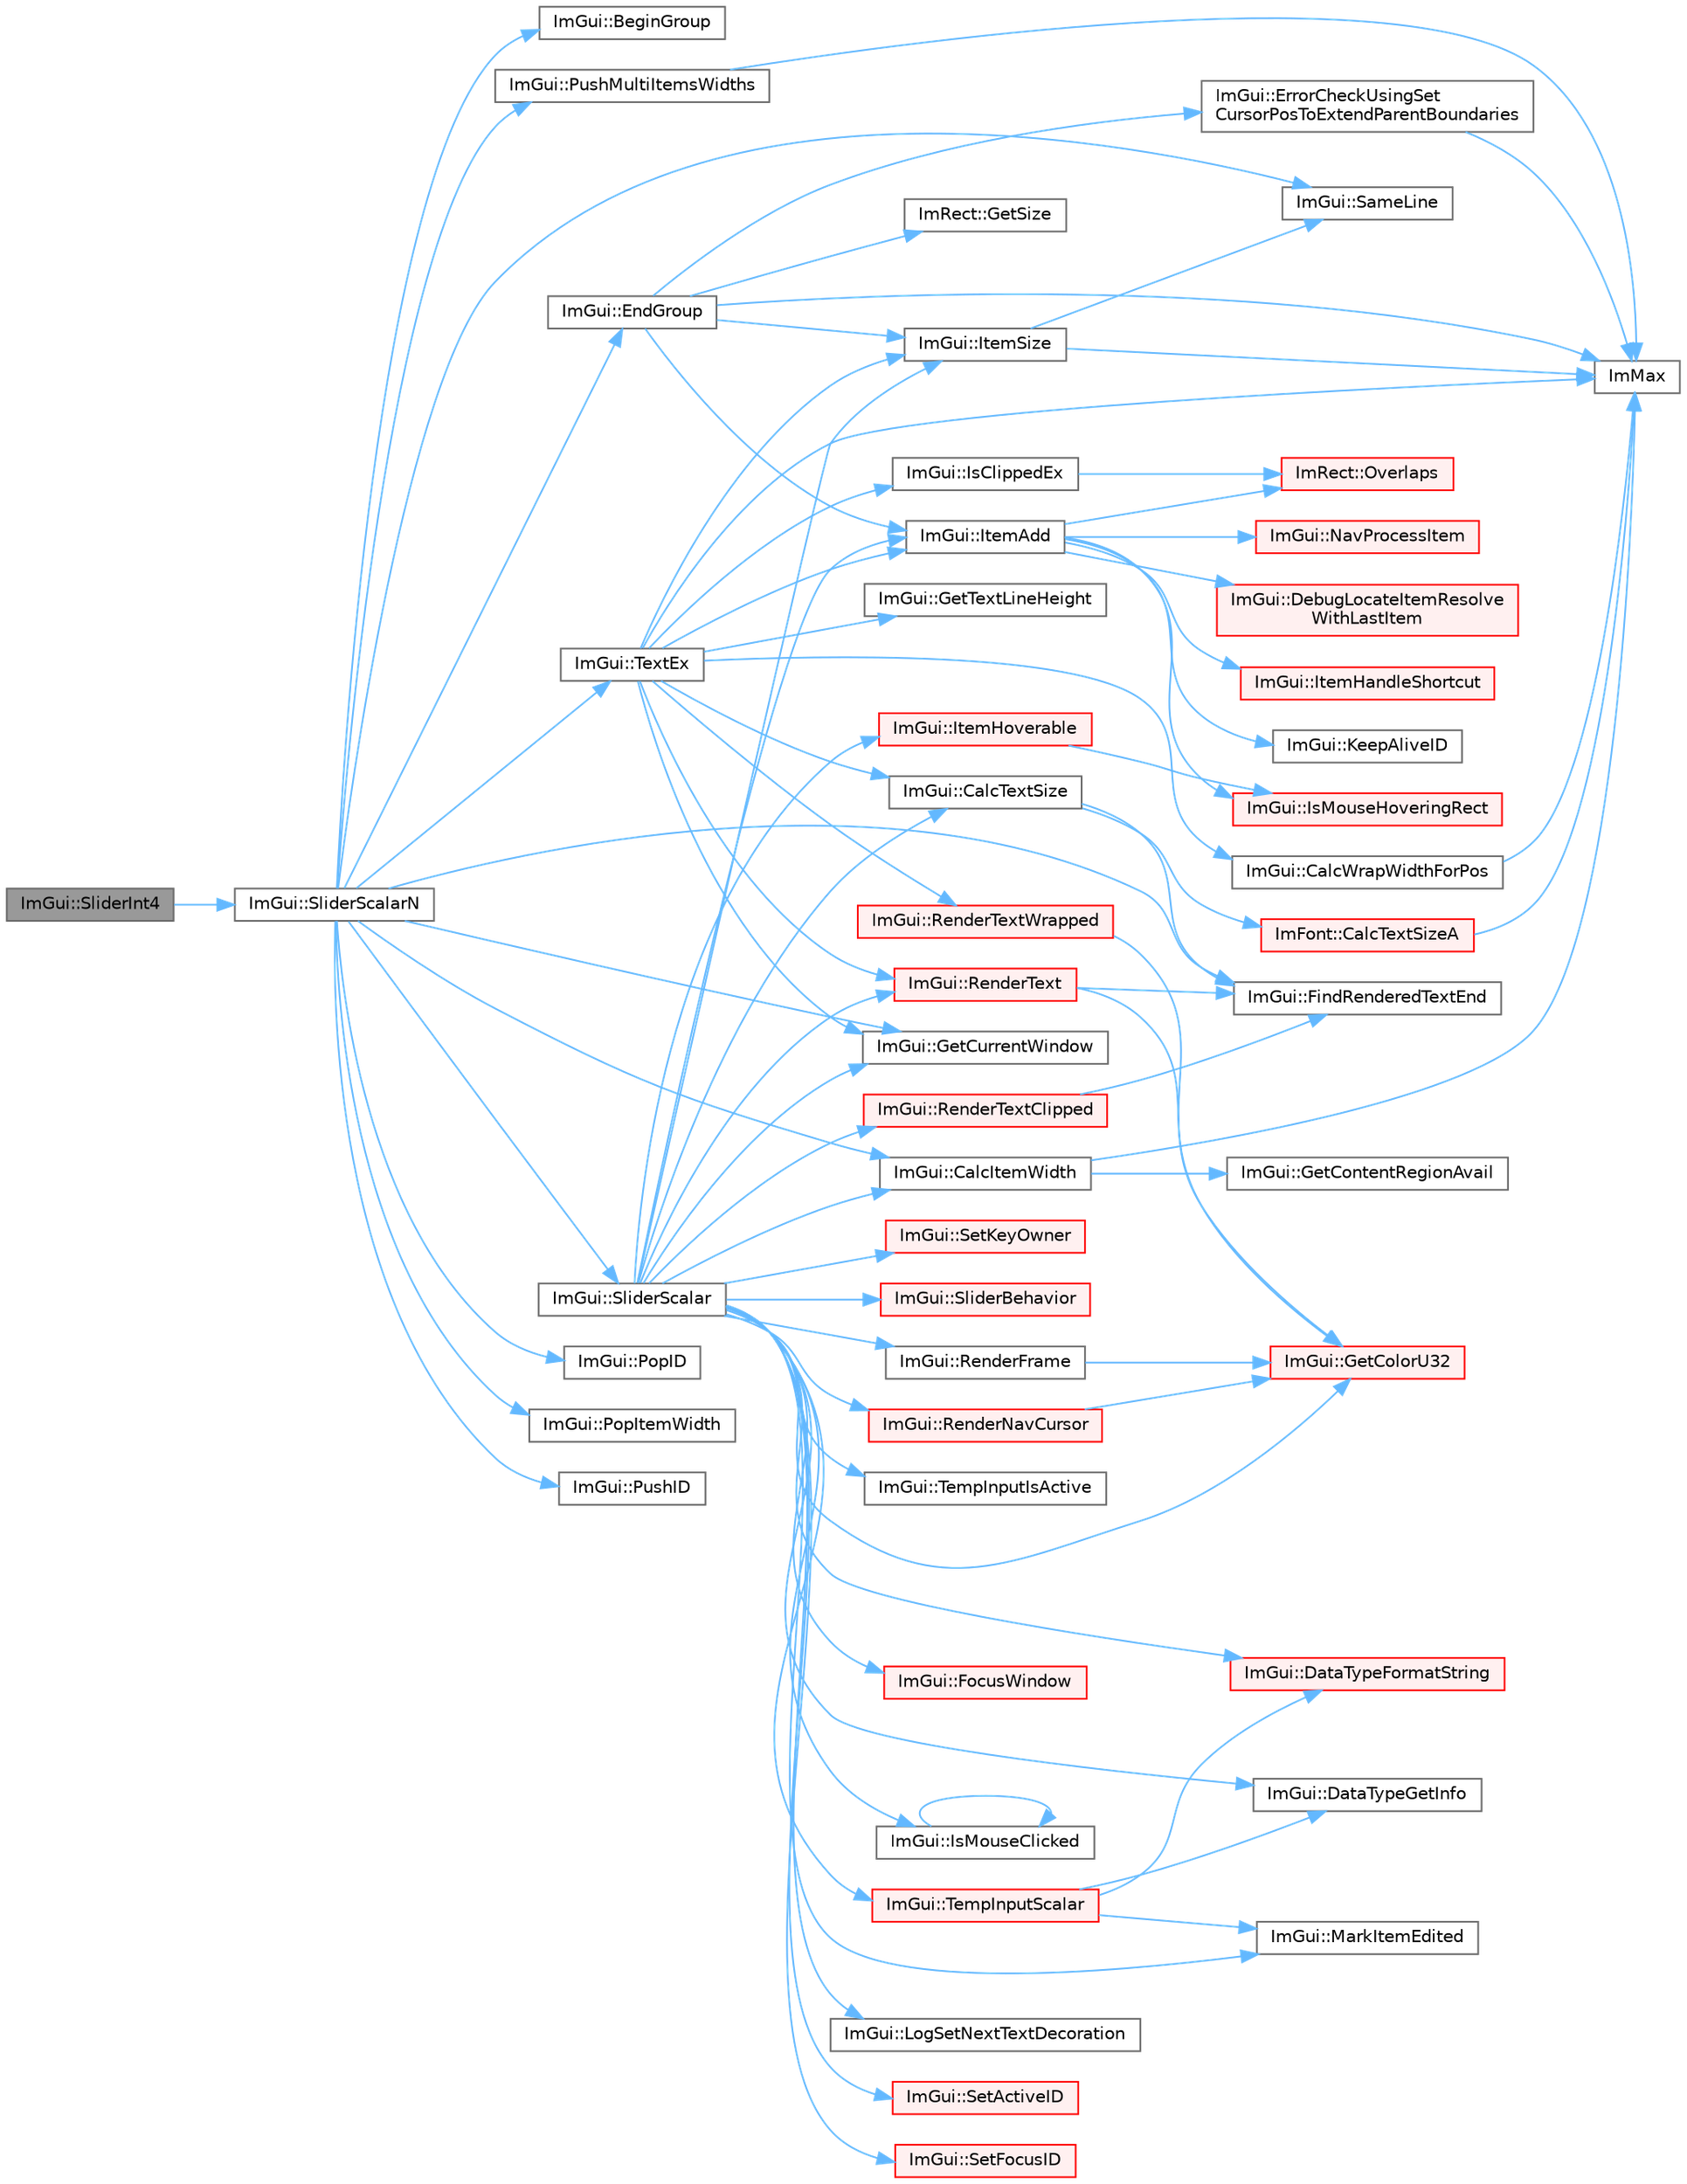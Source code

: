 digraph "ImGui::SliderInt4"
{
 // LATEX_PDF_SIZE
  bgcolor="transparent";
  edge [fontname=Helvetica,fontsize=10,labelfontname=Helvetica,labelfontsize=10];
  node [fontname=Helvetica,fontsize=10,shape=box,height=0.2,width=0.4];
  rankdir="LR";
  Node1 [id="Node000001",label="ImGui::SliderInt4",height=0.2,width=0.4,color="gray40", fillcolor="grey60", style="filled", fontcolor="black",tooltip=" "];
  Node1 -> Node2 [id="edge80_Node000001_Node000002",color="steelblue1",style="solid",tooltip=" "];
  Node2 [id="Node000002",label="ImGui::SliderScalarN",height=0.2,width=0.4,color="grey40", fillcolor="white", style="filled",URL="$namespace_im_gui.html#a64031a4ad000695c1e1d3f42792f4bb4",tooltip=" "];
  Node2 -> Node3 [id="edge81_Node000002_Node000003",color="steelblue1",style="solid",tooltip=" "];
  Node3 [id="Node000003",label="ImGui::BeginGroup",height=0.2,width=0.4,color="grey40", fillcolor="white", style="filled",URL="$namespace_im_gui.html#a42407e196b7ed2a8755bff28aae9805f",tooltip=" "];
  Node2 -> Node4 [id="edge82_Node000002_Node000004",color="steelblue1",style="solid",tooltip=" "];
  Node4 [id="Node000004",label="ImGui::CalcItemWidth",height=0.2,width=0.4,color="grey40", fillcolor="white", style="filled",URL="$namespace_im_gui.html#ab3b3ba92ebd8bca4a552dd93321a1994",tooltip=" "];
  Node4 -> Node5 [id="edge83_Node000004_Node000005",color="steelblue1",style="solid",tooltip=" "];
  Node5 [id="Node000005",label="ImGui::GetContentRegionAvail",height=0.2,width=0.4,color="grey40", fillcolor="white", style="filled",URL="$namespace_im_gui.html#a410c8e19b2fea8b52746ca11b3930301",tooltip=" "];
  Node4 -> Node6 [id="edge84_Node000004_Node000006",color="steelblue1",style="solid",tooltip=" "];
  Node6 [id="Node000006",label="ImMax",height=0.2,width=0.4,color="grey40", fillcolor="white", style="filled",URL="$imgui__internal_8h.html#a7667efd95147d0422f140917c71a9226",tooltip=" "];
  Node2 -> Node7 [id="edge85_Node000002_Node000007",color="steelblue1",style="solid",tooltip=" "];
  Node7 [id="Node000007",label="ImGui::EndGroup",height=0.2,width=0.4,color="grey40", fillcolor="white", style="filled",URL="$namespace_im_gui.html#a05fc97fc64f28a55486087f503d9a622",tooltip=" "];
  Node7 -> Node8 [id="edge86_Node000007_Node000008",color="steelblue1",style="solid",tooltip=" "];
  Node8 [id="Node000008",label="ImGui::ErrorCheckUsingSet\lCursorPosToExtendParentBoundaries",height=0.2,width=0.4,color="grey40", fillcolor="white", style="filled",URL="$namespace_im_gui.html#ad5832500c14abd9e76e376b82701385b",tooltip=" "];
  Node8 -> Node6 [id="edge87_Node000008_Node000006",color="steelblue1",style="solid",tooltip=" "];
  Node7 -> Node9 [id="edge88_Node000007_Node000009",color="steelblue1",style="solid",tooltip=" "];
  Node9 [id="Node000009",label="ImRect::GetSize",height=0.2,width=0.4,color="grey40", fillcolor="white", style="filled",URL="$struct_im_rect.html#ae459d9c50003058cfb34519a571aaf33",tooltip=" "];
  Node7 -> Node6 [id="edge89_Node000007_Node000006",color="steelblue1",style="solid",tooltip=" "];
  Node7 -> Node10 [id="edge90_Node000007_Node000010",color="steelblue1",style="solid",tooltip=" "];
  Node10 [id="Node000010",label="ImGui::ItemAdd",height=0.2,width=0.4,color="grey40", fillcolor="white", style="filled",URL="$namespace_im_gui.html#a0c2ccafc8d403c02a6590ac21157b9ac",tooltip=" "];
  Node10 -> Node11 [id="edge91_Node000010_Node000011",color="steelblue1",style="solid",tooltip=" "];
  Node11 [id="Node000011",label="ImGui::DebugLocateItemResolve\lWithLastItem",height=0.2,width=0.4,color="red", fillcolor="#FFF0F0", style="filled",URL="$namespace_im_gui.html#ae8ab0d7dfc90af8e82db3ed9e7829219",tooltip=" "];
  Node10 -> Node35 [id="edge92_Node000010_Node000035",color="steelblue1",style="solid",tooltip=" "];
  Node35 [id="Node000035",label="ImGui::IsMouseHoveringRect",height=0.2,width=0.4,color="red", fillcolor="#FFF0F0", style="filled",URL="$namespace_im_gui.html#ae0b8ea0e06c457316d6aed6c5b2a1c25",tooltip=" "];
  Node10 -> Node39 [id="edge93_Node000010_Node000039",color="steelblue1",style="solid",tooltip=" "];
  Node39 [id="Node000039",label="ImGui::ItemHandleShortcut",height=0.2,width=0.4,color="red", fillcolor="#FFF0F0", style="filled",URL="$namespace_im_gui.html#a338deb537666a886cf3ece08c07e9fa9",tooltip=" "];
  Node10 -> Node42 [id="edge94_Node000010_Node000042",color="steelblue1",style="solid",tooltip=" "];
  Node42 [id="Node000042",label="ImGui::KeepAliveID",height=0.2,width=0.4,color="grey40", fillcolor="white", style="filled",URL="$namespace_im_gui.html#a85a245c78a9f7c351636bdad6e60c488",tooltip=" "];
  Node10 -> Node43 [id="edge95_Node000010_Node000043",color="steelblue1",style="solid",tooltip=" "];
  Node43 [id="Node000043",label="ImGui::NavProcessItem",height=0.2,width=0.4,color="red", fillcolor="#FFF0F0", style="filled",URL="$namespace_im_gui.html#aa217c2f0448788f3c064bf828a8f9d8f",tooltip=" "];
  Node10 -> Node73 [id="edge96_Node000010_Node000073",color="steelblue1",style="solid",tooltip=" "];
  Node73 [id="Node000073",label="ImRect::Overlaps",height=0.2,width=0.4,color="red", fillcolor="#FFF0F0", style="filled",URL="$struct_im_rect.html#a0af3bade3781e5e7c6afdf71ccfb0d43",tooltip=" "];
  Node7 -> Node74 [id="edge97_Node000007_Node000074",color="steelblue1",style="solid",tooltip=" "];
  Node74 [id="Node000074",label="ImGui::ItemSize",height=0.2,width=0.4,color="grey40", fillcolor="white", style="filled",URL="$namespace_im_gui.html#a4b5818a652d943ea54e0cec9fb3943d7",tooltip=" "];
  Node74 -> Node6 [id="edge98_Node000074_Node000006",color="steelblue1",style="solid",tooltip=" "];
  Node74 -> Node75 [id="edge99_Node000074_Node000075",color="steelblue1",style="solid",tooltip=" "];
  Node75 [id="Node000075",label="ImGui::SameLine",height=0.2,width=0.4,color="grey40", fillcolor="white", style="filled",URL="$namespace_im_gui.html#addd433eb3aae59119e341e80db474f66",tooltip=" "];
  Node2 -> Node62 [id="edge100_Node000002_Node000062",color="steelblue1",style="solid",tooltip=" "];
  Node62 [id="Node000062",label="ImGui::FindRenderedTextEnd",height=0.2,width=0.4,color="grey40", fillcolor="white", style="filled",URL="$namespace_im_gui.html#a7671e1dbc803a31b06081b52a771d83f",tooltip=" "];
  Node2 -> Node76 [id="edge101_Node000002_Node000076",color="steelblue1",style="solid",tooltip=" "];
  Node76 [id="Node000076",label="ImGui::GetCurrentWindow",height=0.2,width=0.4,color="grey40", fillcolor="white", style="filled",URL="$namespace_im_gui.html#ac452417b5004ca16a814a72cff153526",tooltip=" "];
  Node2 -> Node77 [id="edge102_Node000002_Node000077",color="steelblue1",style="solid",tooltip=" "];
  Node77 [id="Node000077",label="ImGui::PopID",height=0.2,width=0.4,color="grey40", fillcolor="white", style="filled",URL="$namespace_im_gui.html#aba0b2d8f890a5d435ae43d0c4a2d4dd1",tooltip=" "];
  Node2 -> Node78 [id="edge103_Node000002_Node000078",color="steelblue1",style="solid",tooltip=" "];
  Node78 [id="Node000078",label="ImGui::PopItemWidth",height=0.2,width=0.4,color="grey40", fillcolor="white", style="filled",URL="$namespace_im_gui.html#ad29a3fc0cb5dfc7f9fc7224512ce90bf",tooltip=" "];
  Node2 -> Node79 [id="edge104_Node000002_Node000079",color="steelblue1",style="solid",tooltip=" "];
  Node79 [id="Node000079",label="ImGui::PushID",height=0.2,width=0.4,color="grey40", fillcolor="white", style="filled",URL="$namespace_im_gui.html#a27a8533605dc5b8cabf161bf7715bbde",tooltip=" "];
  Node2 -> Node80 [id="edge105_Node000002_Node000080",color="steelblue1",style="solid",tooltip=" "];
  Node80 [id="Node000080",label="ImGui::PushMultiItemsWidths",height=0.2,width=0.4,color="grey40", fillcolor="white", style="filled",URL="$namespace_im_gui.html#a6ec35a6af1a0bbe454d79c2c63b030cc",tooltip=" "];
  Node80 -> Node6 [id="edge106_Node000080_Node000006",color="steelblue1",style="solid",tooltip=" "];
  Node2 -> Node75 [id="edge107_Node000002_Node000075",color="steelblue1",style="solid",tooltip=" "];
  Node2 -> Node81 [id="edge108_Node000002_Node000081",color="steelblue1",style="solid",tooltip=" "];
  Node81 [id="Node000081",label="ImGui::SliderScalar",height=0.2,width=0.4,color="grey40", fillcolor="white", style="filled",URL="$namespace_im_gui.html#afdd7faa9a69f75b8d674cdc207441bea",tooltip=" "];
  Node81 -> Node4 [id="edge109_Node000081_Node000004",color="steelblue1",style="solid",tooltip=" "];
  Node81 -> Node55 [id="edge110_Node000081_Node000055",color="steelblue1",style="solid",tooltip=" "];
  Node55 [id="Node000055",label="ImGui::CalcTextSize",height=0.2,width=0.4,color="grey40", fillcolor="white", style="filled",URL="$namespace_im_gui.html#a848b9db6cc4a186751c0ecebcaadc33b",tooltip=" "];
  Node55 -> Node56 [id="edge111_Node000055_Node000056",color="steelblue1",style="solid",tooltip=" "];
  Node56 [id="Node000056",label="ImFont::CalcTextSizeA",height=0.2,width=0.4,color="red", fillcolor="#FFF0F0", style="filled",URL="$struct_im_font.html#a418146c00c3dee351a411b952cce5175",tooltip=" "];
  Node56 -> Node6 [id="edge112_Node000056_Node000006",color="steelblue1",style="solid",tooltip=" "];
  Node55 -> Node62 [id="edge113_Node000055_Node000062",color="steelblue1",style="solid",tooltip=" "];
  Node81 -> Node82 [id="edge114_Node000081_Node000082",color="steelblue1",style="solid",tooltip=" "];
  Node82 [id="Node000082",label="ImGui::DataTypeFormatString",height=0.2,width=0.4,color="red", fillcolor="#FFF0F0", style="filled",URL="$namespace_im_gui.html#a5fda8e22d0e4721940aefcb7232b1f82",tooltip=" "];
  Node81 -> Node83 [id="edge115_Node000081_Node000083",color="steelblue1",style="solid",tooltip=" "];
  Node83 [id="Node000083",label="ImGui::DataTypeGetInfo",height=0.2,width=0.4,color="grey40", fillcolor="white", style="filled",URL="$namespace_im_gui.html#a5b25ed1443e5a28d5a5725892e896578",tooltip=" "];
  Node81 -> Node84 [id="edge116_Node000081_Node000084",color="steelblue1",style="solid",tooltip=" "];
  Node84 [id="Node000084",label="ImGui::FocusWindow",height=0.2,width=0.4,color="red", fillcolor="#FFF0F0", style="filled",URL="$namespace_im_gui.html#a27aa6f2f3aa11778c6d023b1b223f262",tooltip=" "];
  Node81 -> Node101 [id="edge117_Node000081_Node000101",color="steelblue1",style="solid",tooltip=" "];
  Node101 [id="Node000101",label="ImGui::GetColorU32",height=0.2,width=0.4,color="red", fillcolor="#FFF0F0", style="filled",URL="$namespace_im_gui.html#a0de2d9bd347d9866511eb8d014e62556",tooltip=" "];
  Node81 -> Node76 [id="edge118_Node000081_Node000076",color="steelblue1",style="solid",tooltip=" "];
  Node81 -> Node103 [id="edge119_Node000081_Node000103",color="steelblue1",style="solid",tooltip=" "];
  Node103 [id="Node000103",label="ImGui::IsMouseClicked",height=0.2,width=0.4,color="grey40", fillcolor="white", style="filled",URL="$namespace_im_gui.html#a2d430db9485d0b3d86d51d5436225495",tooltip=" "];
  Node103 -> Node103 [id="edge120_Node000103_Node000103",color="steelblue1",style="solid",tooltip=" "];
  Node81 -> Node10 [id="edge121_Node000081_Node000010",color="steelblue1",style="solid",tooltip=" "];
  Node81 -> Node104 [id="edge122_Node000081_Node000104",color="steelblue1",style="solid",tooltip=" "];
  Node104 [id="Node000104",label="ImGui::ItemHoverable",height=0.2,width=0.4,color="red", fillcolor="#FFF0F0", style="filled",URL="$namespace_im_gui.html#a1d7304e335dbe35c4d97b67854111ed2",tooltip=" "];
  Node104 -> Node35 [id="edge123_Node000104_Node000035",color="steelblue1",style="solid",tooltip=" "];
  Node81 -> Node74 [id="edge124_Node000081_Node000074",color="steelblue1",style="solid",tooltip=" "];
  Node81 -> Node266 [id="edge125_Node000081_Node000266",color="steelblue1",style="solid",tooltip=" "];
  Node266 [id="Node000266",label="ImGui::LogSetNextTextDecoration",height=0.2,width=0.4,color="grey40", fillcolor="white", style="filled",URL="$namespace_im_gui.html#a66bc1e61bff5f2170bcd2d7d071eaa22",tooltip=" "];
  Node81 -> Node288 [id="edge126_Node000081_Node000288",color="steelblue1",style="solid",tooltip=" "];
  Node288 [id="Node000288",label="ImGui::MarkItemEdited",height=0.2,width=0.4,color="grey40", fillcolor="white", style="filled",URL="$namespace_im_gui.html#a83036681a36fbee2d35b5b57a1ef72e6",tooltip=" "];
  Node81 -> Node233 [id="edge127_Node000081_Node000233",color="steelblue1",style="solid",tooltip=" "];
  Node233 [id="Node000233",label="ImGui::RenderFrame",height=0.2,width=0.4,color="grey40", fillcolor="white", style="filled",URL="$namespace_im_gui.html#a6eb97ff501764c37df4ffd99ebadeba7",tooltip=" "];
  Node233 -> Node101 [id="edge128_Node000233_Node000101",color="steelblue1",style="solid",tooltip=" "];
  Node81 -> Node234 [id="edge129_Node000081_Node000234",color="steelblue1",style="solid",tooltip=" "];
  Node234 [id="Node000234",label="ImGui::RenderNavCursor",height=0.2,width=0.4,color="red", fillcolor="#FFF0F0", style="filled",URL="$namespace_im_gui.html#a2722dcfe26c7f6e8cd522102ef5b7df2",tooltip=" "];
  Node234 -> Node101 [id="edge130_Node000234_Node000101",color="steelblue1",style="solid",tooltip=" "];
  Node81 -> Node276 [id="edge131_Node000081_Node000276",color="steelblue1",style="solid",tooltip=" "];
  Node276 [id="Node000276",label="ImGui::RenderText",height=0.2,width=0.4,color="red", fillcolor="#FFF0F0", style="filled",URL="$namespace_im_gui.html#a9971ce57f2a288ac3a12df886c5550d1",tooltip=" "];
  Node276 -> Node62 [id="edge132_Node000276_Node000062",color="steelblue1",style="solid",tooltip=" "];
  Node276 -> Node101 [id="edge133_Node000276_Node000101",color="steelblue1",style="solid",tooltip=" "];
  Node81 -> Node282 [id="edge134_Node000081_Node000282",color="steelblue1",style="solid",tooltip=" "];
  Node282 [id="Node000282",label="ImGui::RenderTextClipped",height=0.2,width=0.4,color="red", fillcolor="#FFF0F0", style="filled",URL="$namespace_im_gui.html#ab362eafae794c7364a6b96ea06f38eb9",tooltip=" "];
  Node282 -> Node62 [id="edge135_Node000282_Node000062",color="steelblue1",style="solid",tooltip=" "];
  Node81 -> Node90 [id="edge136_Node000081_Node000090",color="steelblue1",style="solid",tooltip=" "];
  Node90 [id="Node000090",label="ImGui::SetActiveID",height=0.2,width=0.4,color="red", fillcolor="#FFF0F0", style="filled",URL="$namespace_im_gui.html#a27b8ace13a8c421ee8405f0cbebe4ead",tooltip=" "];
  Node81 -> Node291 [id="edge137_Node000081_Node000291",color="steelblue1",style="solid",tooltip=" "];
  Node291 [id="Node000291",label="ImGui::SetFocusID",height=0.2,width=0.4,color="red", fillcolor="#FFF0F0", style="filled",URL="$namespace_im_gui.html#a8ad578d7141486ff12b59b0c251234e6",tooltip=" "];
  Node81 -> Node217 [id="edge138_Node000081_Node000217",color="steelblue1",style="solid",tooltip=" "];
  Node217 [id="Node000217",label="ImGui::SetKeyOwner",height=0.2,width=0.4,color="red", fillcolor="#FFF0F0", style="filled",URL="$namespace_im_gui.html#ac415798dd69ab045cda84dd14a52c3ea",tooltip=" "];
  Node81 -> Node521 [id="edge139_Node000081_Node000521",color="steelblue1",style="solid",tooltip=" "];
  Node521 [id="Node000521",label="ImGui::SliderBehavior",height=0.2,width=0.4,color="red", fillcolor="#FFF0F0", style="filled",URL="$namespace_im_gui.html#af8d5d2cfa55221448e55e51b1abcfe93",tooltip=" "];
  Node81 -> Node523 [id="edge140_Node000081_Node000523",color="steelblue1",style="solid",tooltip=" "];
  Node523 [id="Node000523",label="ImGui::TempInputIsActive",height=0.2,width=0.4,color="grey40", fillcolor="white", style="filled",URL="$namespace_im_gui.html#a4e5c8dd9a681f3b8f8f36b07d84ae0e5",tooltip=" "];
  Node81 -> Node524 [id="edge141_Node000081_Node000524",color="steelblue1",style="solid",tooltip=" "];
  Node524 [id="Node000524",label="ImGui::TempInputScalar",height=0.2,width=0.4,color="red", fillcolor="#FFF0F0", style="filled",URL="$namespace_im_gui.html#a392fed3e7db2a75abf217bf84c6abce9",tooltip=" "];
  Node524 -> Node82 [id="edge142_Node000524_Node000082",color="steelblue1",style="solid",tooltip=" "];
  Node524 -> Node83 [id="edge143_Node000524_Node000083",color="steelblue1",style="solid",tooltip=" "];
  Node524 -> Node288 [id="edge144_Node000524_Node000288",color="steelblue1",style="solid",tooltip=" "];
  Node2 -> Node566 [id="edge145_Node000002_Node000566",color="steelblue1",style="solid",tooltip=" "];
  Node566 [id="Node000566",label="ImGui::TextEx",height=0.2,width=0.4,color="grey40", fillcolor="white", style="filled",URL="$namespace_im_gui.html#aae6420fec03511fd478d9108f31e6b5f",tooltip=" "];
  Node566 -> Node55 [id="edge146_Node000566_Node000055",color="steelblue1",style="solid",tooltip=" "];
  Node566 -> Node567 [id="edge147_Node000566_Node000567",color="steelblue1",style="solid",tooltip=" "];
  Node567 [id="Node000567",label="ImGui::CalcWrapWidthForPos",height=0.2,width=0.4,color="grey40", fillcolor="white", style="filled",URL="$namespace_im_gui.html#a66416151e58c34cd02973976de66e0e9",tooltip=" "];
  Node567 -> Node6 [id="edge148_Node000567_Node000006",color="steelblue1",style="solid",tooltip=" "];
  Node566 -> Node76 [id="edge149_Node000566_Node000076",color="steelblue1",style="solid",tooltip=" "];
  Node566 -> Node568 [id="edge150_Node000566_Node000568",color="steelblue1",style="solid",tooltip=" "];
  Node568 [id="Node000568",label="ImGui::GetTextLineHeight",height=0.2,width=0.4,color="grey40", fillcolor="white", style="filled",URL="$namespace_im_gui.html#aaba5637199d31ea23d4d143b30a44aff",tooltip=" "];
  Node566 -> Node6 [id="edge151_Node000566_Node000006",color="steelblue1",style="solid",tooltip=" "];
  Node566 -> Node569 [id="edge152_Node000566_Node000569",color="steelblue1",style="solid",tooltip=" "];
  Node569 [id="Node000569",label="ImGui::IsClippedEx",height=0.2,width=0.4,color="grey40", fillcolor="white", style="filled",URL="$namespace_im_gui.html#a7c21c85f5c95aa4ce6c2bd28bb980d44",tooltip=" "];
  Node569 -> Node73 [id="edge153_Node000569_Node000073",color="steelblue1",style="solid",tooltip=" "];
  Node566 -> Node10 [id="edge154_Node000566_Node000010",color="steelblue1",style="solid",tooltip=" "];
  Node566 -> Node74 [id="edge155_Node000566_Node000074",color="steelblue1",style="solid",tooltip=" "];
  Node566 -> Node276 [id="edge156_Node000566_Node000276",color="steelblue1",style="solid",tooltip=" "];
  Node566 -> Node570 [id="edge157_Node000566_Node000570",color="steelblue1",style="solid",tooltip=" "];
  Node570 [id="Node000570",label="ImGui::RenderTextWrapped",height=0.2,width=0.4,color="red", fillcolor="#FFF0F0", style="filled",URL="$namespace_im_gui.html#aa483b40f6899e1b289b4bf6c2673d1d2",tooltip=" "];
  Node570 -> Node101 [id="edge158_Node000570_Node000101",color="steelblue1",style="solid",tooltip=" "];
}
